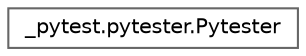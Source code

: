 digraph "Graphical Class Hierarchy"
{
 // LATEX_PDF_SIZE
  bgcolor="transparent";
  edge [fontname=Helvetica,fontsize=10,labelfontname=Helvetica,labelfontsize=10];
  node [fontname=Helvetica,fontsize=10,shape=box,height=0.2,width=0.4];
  rankdir="LR";
  Node0 [id="Node000000",label="_pytest.pytester.Pytester",height=0.2,width=0.4,color="grey40", fillcolor="white", style="filled",URL="$class__pytest_1_1pytester_1_1_pytester.html",tooltip=" "];
}
